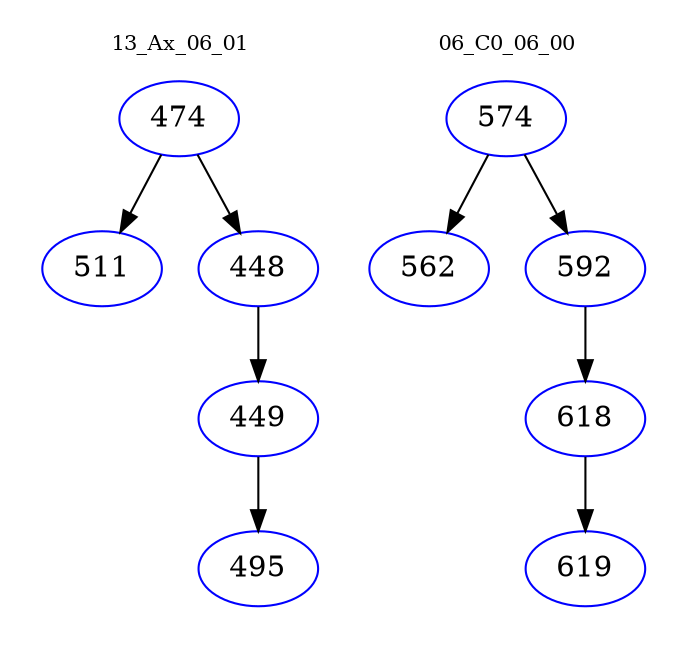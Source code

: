 digraph{
subgraph cluster_0 {
color = white
label = "13_Ax_06_01";
fontsize=10;
T0_474 [label="474", color="blue"]
T0_474 -> T0_511 [color="black"]
T0_511 [label="511", color="blue"]
T0_474 -> T0_448 [color="black"]
T0_448 [label="448", color="blue"]
T0_448 -> T0_449 [color="black"]
T0_449 [label="449", color="blue"]
T0_449 -> T0_495 [color="black"]
T0_495 [label="495", color="blue"]
}
subgraph cluster_1 {
color = white
label = "06_C0_06_00";
fontsize=10;
T1_574 [label="574", color="blue"]
T1_574 -> T1_562 [color="black"]
T1_562 [label="562", color="blue"]
T1_574 -> T1_592 [color="black"]
T1_592 [label="592", color="blue"]
T1_592 -> T1_618 [color="black"]
T1_618 [label="618", color="blue"]
T1_618 -> T1_619 [color="black"]
T1_619 [label="619", color="blue"]
}
}
